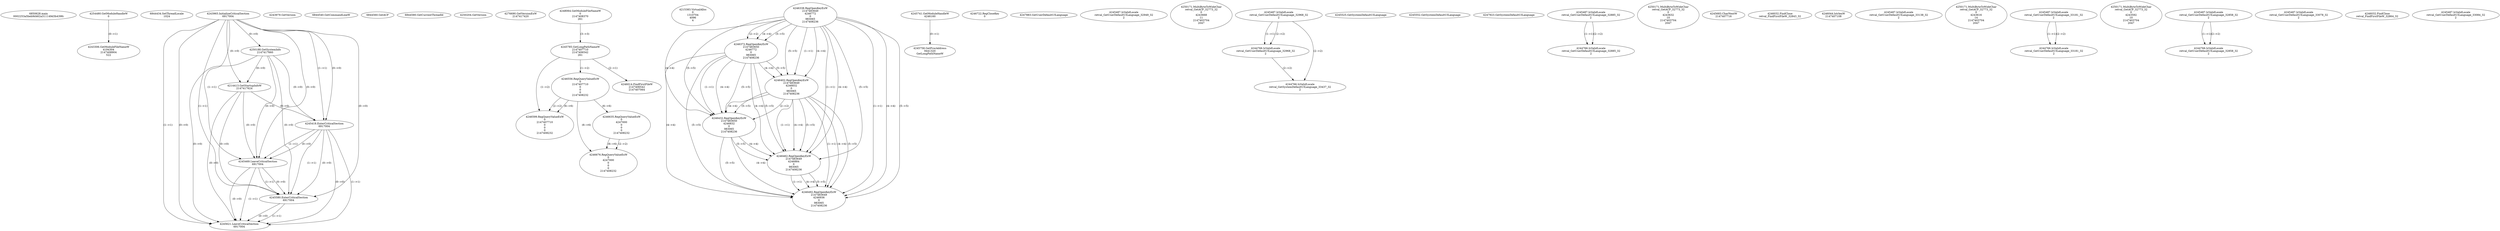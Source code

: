 // Global SCDG with merge call
digraph {
	0 [label="6850628.main
0002253a5beb9d462a311149d3b439fc"]
	1 [label="4254480.GetModuleHandleW
0"]
	2 [label="6844434.SetThreadLocale
1024"]
	3 [label="4243965.InitializeCriticalSection
6917004"]
	4 [label="4243979.GetVersion
"]
	5 [label="4250188.GetSystemInfo
2147417660"]
	3 -> 5 [label="(0-->0)"]
	6 [label="6844540.GetCommandLineW
"]
	7 [label="4214413.GetStartupInfoW
2147417624"]
	3 -> 7 [label="(0-->0)"]
	5 -> 7 [label="(0-->0)"]
	8 [label="6844560.GetACP
"]
	9 [label="6844580.GetCurrentThreadId
"]
	10 [label="4250204.GetVersion
"]
	11 [label="4276690.GetVersionExW
2147417420"]
	12 [label="4243306.GetModuleFileNameW
4194304
2147408904
522"]
	1 -> 12 [label="(0-->1)"]
	13 [label="4248064.GetModuleFileNameW
0
2147408370
261"]
	14 [label="4215383.VirtualAlloc
0
1310704
4096
4"]
	15 [label="4246338.RegOpenKeyExW
2147483649
4246772
0
983065
2147408236"]
	16 [label="4246372.RegOpenKeyExW
2147483650
4246772
0
983065
2147408236"]
	15 -> 16 [label="(2-->2)"]
	15 -> 16 [label="(4-->4)"]
	15 -> 16 [label="(5-->5)"]
	17 [label="4246402.RegOpenKeyExW
2147483649
4246832
0
983065
2147408236"]
	15 -> 17 [label="(1-->1)"]
	15 -> 17 [label="(4-->4)"]
	16 -> 17 [label="(4-->4)"]
	15 -> 17 [label="(5-->5)"]
	16 -> 17 [label="(5-->5)"]
	18 [label="4246432.RegOpenKeyExW
2147483650
4246832
0
983065
2147408236"]
	16 -> 18 [label="(1-->1)"]
	17 -> 18 [label="(2-->2)"]
	15 -> 18 [label="(4-->4)"]
	16 -> 18 [label="(4-->4)"]
	17 -> 18 [label="(4-->4)"]
	15 -> 18 [label="(5-->5)"]
	16 -> 18 [label="(5-->5)"]
	17 -> 18 [label="(5-->5)"]
	19 [label="4246462.RegOpenKeyExW
2147483649
4246884
0
983065
2147408236"]
	15 -> 19 [label="(1-->1)"]
	17 -> 19 [label="(1-->1)"]
	15 -> 19 [label="(4-->4)"]
	16 -> 19 [label="(4-->4)"]
	17 -> 19 [label="(4-->4)"]
	18 -> 19 [label="(4-->4)"]
	15 -> 19 [label="(5-->5)"]
	16 -> 19 [label="(5-->5)"]
	17 -> 19 [label="(5-->5)"]
	18 -> 19 [label="(5-->5)"]
	20 [label="4246492.RegOpenKeyExW
2147483649
4246936
0
983065
2147408236"]
	15 -> 20 [label="(1-->1)"]
	17 -> 20 [label="(1-->1)"]
	19 -> 20 [label="(1-->1)"]
	15 -> 20 [label="(4-->4)"]
	16 -> 20 [label="(4-->4)"]
	17 -> 20 [label="(4-->4)"]
	18 -> 20 [label="(4-->4)"]
	19 -> 20 [label="(4-->4)"]
	15 -> 20 [label="(5-->5)"]
	16 -> 20 [label="(5-->5)"]
	17 -> 20 [label="(5-->5)"]
	18 -> 20 [label="(5-->5)"]
	19 -> 20 [label="(5-->5)"]
	21 [label="4245741.GetModuleHandleW
4246160"]
	22 [label="4245758.GetProcAddress
9441320
GetLongPathNameW"]
	21 -> 22 [label="(0-->1)"]
	23 [label="4245785.GetLongPathNameW
2147407710
2147406542
261"]
	13 -> 23 [label="(3-->3)"]
	24 [label="4246556.RegQueryValueExW
0
2147407710
0
0
0
2147408232"]
	23 -> 24 [label="(1-->2)"]
	25 [label="4246635.RegQueryValueExW
0
4247000
0
0
0
2147408232"]
	24 -> 25 [label="(6-->6)"]
	26 [label="4246722.RegCloseKey
0"]
	27 [label="4247883.GetUserDefaultUILanguage
"]
	28 [label="4245418.EnterCriticalSection
6917004"]
	3 -> 28 [label="(1-->1)"]
	3 -> 28 [label="(0-->0)"]
	5 -> 28 [label="(0-->0)"]
	7 -> 28 [label="(0-->0)"]
	29 [label="4245469.LeaveCriticalSection
6917004"]
	3 -> 29 [label="(1-->1)"]
	28 -> 29 [label="(1-->1)"]
	3 -> 29 [label="(0-->0)"]
	5 -> 29 [label="(0-->0)"]
	7 -> 29 [label="(0-->0)"]
	28 -> 29 [label="(0-->0)"]
	30 [label="4245487.IsValidLocale
retval_GetUserDefaultUILanguage_32949_32
2"]
	31 [label="4250171.MultiByteToWideChar
retval_GetACP_32773_32
0
4243668
11
2147403704
2047"]
	32 [label="4245487.IsValidLocale
retval_GetUserDefaultUILanguage_32968_32
2"]
	33 [label="4244766.IsValidLocale
retval_GetUserDefaultUILanguage_32968_32
2"]
	32 -> 33 [label="(1-->1)"]
	32 -> 33 [label="(2-->2)"]
	34 [label="4245525.GetSystemDefaultUILanguage
"]
	35 [label="4245552.GetSystemDefaultUILanguage
"]
	36 [label="4244766.IsValidLocale
retval_GetSystemDefaultUILanguage_33437_32
2"]
	32 -> 36 [label="(2-->2)"]
	33 -> 36 [label="(2-->2)"]
	37 [label="4245580.EnterCriticalSection
6917004"]
	3 -> 37 [label="(1-->1)"]
	28 -> 37 [label="(1-->1)"]
	29 -> 37 [label="(1-->1)"]
	3 -> 37 [label="(0-->0)"]
	5 -> 37 [label="(0-->0)"]
	7 -> 37 [label="(0-->0)"]
	28 -> 37 [label="(0-->0)"]
	29 -> 37 [label="(0-->0)"]
	38 [label="4245621.LeaveCriticalSection
6917004"]
	3 -> 38 [label="(1-->1)"]
	28 -> 38 [label="(1-->1)"]
	29 -> 38 [label="(1-->1)"]
	37 -> 38 [label="(1-->1)"]
	3 -> 38 [label="(0-->0)"]
	5 -> 38 [label="(0-->0)"]
	7 -> 38 [label="(0-->0)"]
	28 -> 38 [label="(0-->0)"]
	29 -> 38 [label="(0-->0)"]
	37 -> 38 [label="(0-->0)"]
	39 [label="4247923.GetSystemDefaultUILanguage
"]
	40 [label="4246599.RegQueryValueExW
0
2147407710
0
0
0
2147408232"]
	23 -> 40 [label="(1-->2)"]
	24 -> 40 [label="(2-->2)"]
	24 -> 40 [label="(6-->6)"]
	41 [label="4245487.IsValidLocale
retval_GetUserDefaultUILanguage_32885_32
2"]
	42 [label="4244766.IsValidLocale
retval_GetUserDefaultUILanguage_32885_32
2"]
	41 -> 42 [label="(1-->1)"]
	41 -> 42 [label="(2-->2)"]
	43 [label="4250171.MultiByteToWideChar
retval_GetACP_32773_32
0
4243632
10
2147403704
2047"]
	44 [label="4245683.CharNextW
2147407716"]
	45 [label="4246014.FindFirstFileW
2147406542
2147407064"]
	23 -> 45 [label="(2-->1)"]
	46 [label="4246032.FindClose
retval_FindFirstFileW_32843_32"]
	47 [label="4246044.lstrlenW
2147407108"]
	48 [label="4245487.IsValidLocale
retval_GetUserDefaultUILanguage_33138_32
2"]
	49 [label="4250171.MultiByteToWideChar
retval_GetACP_32773_32
0
4243616
14
2147403704
2047"]
	50 [label="4246676.RegQueryValueExW
0
4247000
0
0
0
2147408232"]
	25 -> 50 [label="(2-->2)"]
	24 -> 50 [label="(6-->6)"]
	25 -> 50 [label="(6-->6)"]
	51 [label="4245487.IsValidLocale
retval_GetUserDefaultUILanguage_33181_32
2"]
	52 [label="4244766.IsValidLocale
retval_GetUserDefaultUILanguage_33181_32
2"]
	51 -> 52 [label="(1-->1)"]
	51 -> 52 [label="(2-->2)"]
	53 [label="4250171.MultiByteToWideChar
retval_GetACP_32773_32
0
4243592
10
2147403704
2047"]
	54 [label="4245487.IsValidLocale
retval_GetUserDefaultUILanguage_32858_32
2"]
	55 [label="4244766.IsValidLocale
retval_GetUserDefaultUILanguage_32858_32
2"]
	54 -> 55 [label="(1-->1)"]
	54 -> 55 [label="(2-->2)"]
	56 [label="4245487.IsValidLocale
retval_GetUserDefaultUILanguage_33078_32
2"]
	57 [label="4246032.FindClose
retval_FindFirstFileW_32864_32"]
	58 [label="4245487.IsValidLocale
retval_GetUserDefaultUILanguage_33084_32
2"]
}
